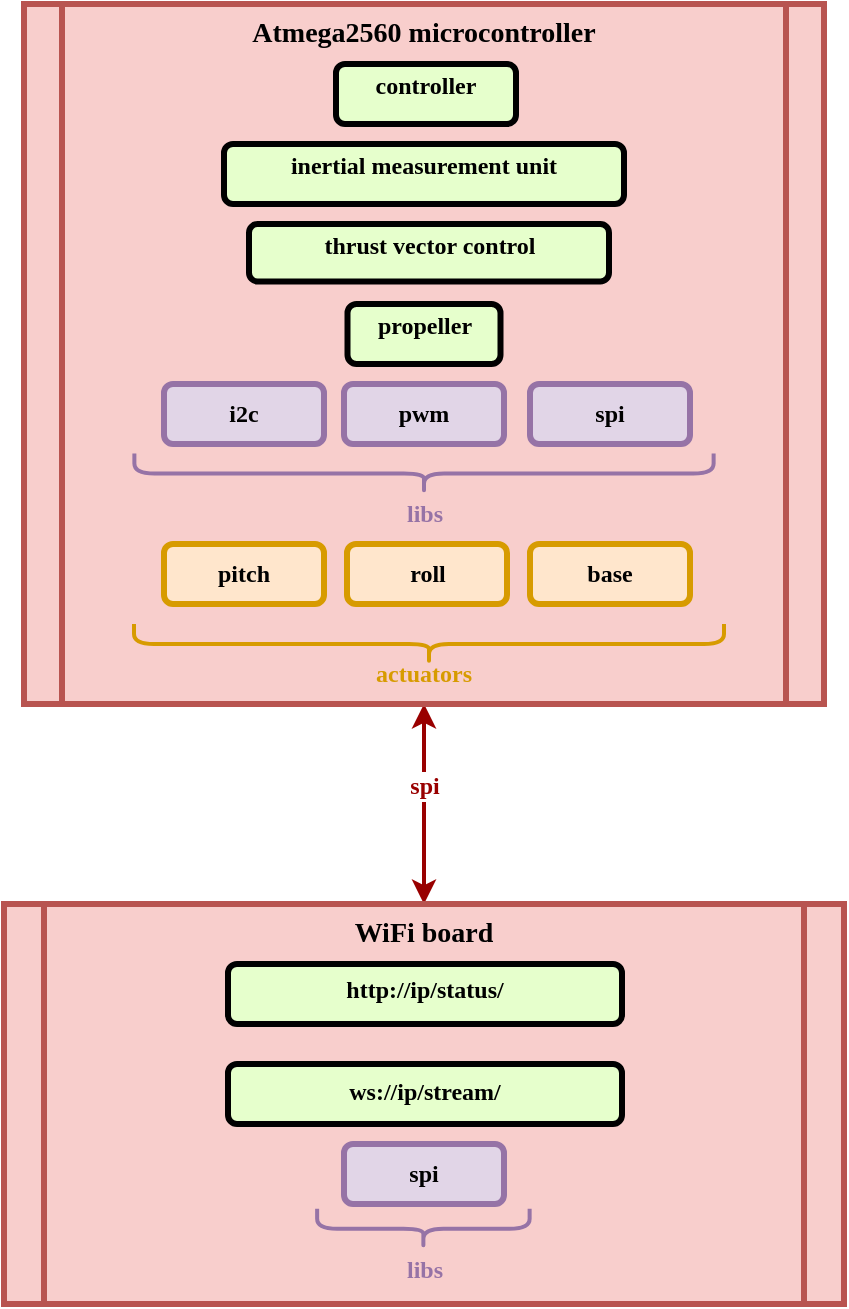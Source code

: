 <mxfile version="20.7.2" type="github">
  <diagram name="Page-1" id="c7558073-3199-34d8-9f00-42111426c3f3">
    <mxGraphModel dx="880" dy="478" grid="1" gridSize="10" guides="1" tooltips="1" connect="1" arrows="1" fold="1" page="1" pageScale="1" pageWidth="826" pageHeight="1169" background="none" math="0" shadow="0">
      <root>
        <mxCell id="0" />
        <mxCell id="1" parent="0" />
        <mxCell id="88" value="" style="edgeStyle=elbowEdgeStyle;elbow=horizontal;strokeColor=#990000;strokeWidth=2;startArrow=classic;startFill=1;endArrow=classic;endFill=1;entryX=0.5;entryY=0;entryDx=0;entryDy=0;exitX=0.5;exitY=1;exitDx=0;exitDy=0;" parent="1" source="qDI1Qx--c8H5x65NJ5Sx-105" target="hRFAbsjcRLbfjvgZ6pab-96" edge="1">
          <mxGeometry width="100" height="100" relative="1" as="geometry">
            <mxPoint x="410" y="430" as="sourcePoint" />
            <mxPoint x="410" y="530" as="targetPoint" />
            <Array as="points">
              <mxPoint x="412" y="460" />
              <mxPoint x="816" y="530" />
              <mxPoint x="818" y="480" />
              <mxPoint x="816" y="440" />
              <mxPoint x="816" y="490" />
              <mxPoint x="797" y="480" />
            </Array>
          </mxGeometry>
        </mxCell>
        <mxCell id="qDI1Qx--c8H5x65NJ5Sx-117" value="spi" style="edgeLabel;html=1;align=center;verticalAlign=middle;resizable=0;points=[];fontFamily=Roboto Mono;fontColor=#990000;fontStyle=1;fontSize=12;" parent="88" vertex="1" connectable="0">
          <mxGeometry x="-0.277" y="-1" relative="1" as="geometry">
            <mxPoint x="1" y="5" as="offset" />
          </mxGeometry>
        </mxCell>
        <mxCell id="koFQHZJ2Hu2gIqDtlJuo-88" value="" style="group" parent="1" vertex="1" connectable="0">
          <mxGeometry x="202" y="530" width="420" height="200" as="geometry" />
        </mxCell>
        <mxCell id="hRFAbsjcRLbfjvgZ6pab-96" value="WiFi board" style="shape=process;whiteSpace=wrap;align=center;verticalAlign=top;size=0.048;fontStyle=1;strokeWidth=3;fillColor=#f8cecc;fontFamily=Roboto Mono;fontSource=https%3A%2F%2Ffonts.googleapis.com%2Fcss%3Ffamily%3DRoboto%2BMono;strokeColor=#b85450;fontSize=14;" parent="koFQHZJ2Hu2gIqDtlJuo-88" vertex="1">
          <mxGeometry width="420" height="200" as="geometry" />
        </mxCell>
        <mxCell id="qDI1Qx--c8H5x65NJ5Sx-124" value="&lt;p style=&quot;line-height: 20%;&quot;&gt;http://ip/status/&lt;/p&gt;" style="verticalAlign=middle;align=center;overflow=fill;fontSize=12;fontFamily=Roboto Mono;html=1;rounded=1;fontStyle=1;strokeWidth=3;fillColor=#E6FFCC;fontSource=https%3A%2F%2Ffonts.googleapis.com%2Fcss%3Ffamily%3DRoboto%2BMono;" parent="koFQHZJ2Hu2gIqDtlJuo-88" vertex="1">
          <mxGeometry x="112" y="30" width="197" height="30" as="geometry" />
        </mxCell>
        <mxCell id="qDI1Qx--c8H5x65NJ5Sx-125" value="&lt;p style=&quot;line-height: 40%;&quot;&gt;ws://ip/stream/&lt;/p&gt;" style="verticalAlign=middle;align=center;overflow=fill;fontSize=12;fontFamily=Roboto Mono;html=1;rounded=1;fontStyle=1;strokeWidth=3;fillColor=#E6FFCC;fontSource=https%3A%2F%2Ffonts.googleapis.com%2Fcss%3Ffamily%3DRoboto%2BMono;" parent="koFQHZJ2Hu2gIqDtlJuo-88" vertex="1">
          <mxGeometry x="112" y="80" width="197" height="30" as="geometry" />
        </mxCell>
        <mxCell id="qDI1Qx--c8H5x65NJ5Sx-126" value="spi" style="whiteSpace=wrap;align=center;verticalAlign=middle;fontStyle=1;strokeWidth=3;fillColor=#e1d5e7;fontFamily=Roboto Mono;fontSource=https%3A%2F%2Ffonts.googleapis.com%2Fcss%3Ffamily%3DRoboto%2BMono;rounded=1;strokeColor=#9673a6;" parent="koFQHZJ2Hu2gIqDtlJuo-88" vertex="1">
          <mxGeometry x="170" y="120" width="80" height="30" as="geometry" />
        </mxCell>
        <mxCell id="qDI1Qx--c8H5x65NJ5Sx-127" value="" style="shape=curlyBracket;whiteSpace=wrap;html=1;rounded=1;flipH=1;labelPosition=right;verticalLabelPosition=middle;align=left;verticalAlign=middle;rotation=90;strokeWidth=2;fillColor=#e1d5e7;strokeColor=#9673A6;" parent="koFQHZJ2Hu2gIqDtlJuo-88" vertex="1">
          <mxGeometry x="199.69" y="109.19" width="20" height="106.25" as="geometry" />
        </mxCell>
        <mxCell id="qDI1Qx--c8H5x65NJ5Sx-128" value="&lt;font color=&quot;#9673A6&quot;&gt;libs&lt;/font&gt;" style="text;html=1;strokeColor=none;fillColor=none;align=center;verticalAlign=middle;whiteSpace=wrap;rounded=0;strokeWidth=2;fontFamily=Roboto Mono;fontSource=https%3A%2F%2Ffonts.googleapis.com%2Fcss%3Ffamily%3DRoboto%2BMono;fontStyle=1;fontColor=#D79B00;" parent="koFQHZJ2Hu2gIqDtlJuo-88" vertex="1">
          <mxGeometry x="181" y="167.5" width="59" height="30" as="geometry" />
        </mxCell>
        <mxCell id="koFQHZJ2Hu2gIqDtlJuo-89" value="" style="group" parent="1" vertex="1" connectable="0">
          <mxGeometry x="212" y="80" width="400" height="350" as="geometry" />
        </mxCell>
        <mxCell id="5" value="Atmega2560 microcontroller" style="shape=process;whiteSpace=wrap;align=center;verticalAlign=top;size=0.048;fontStyle=1;strokeWidth=3;fillColor=#f8cecc;fontFamily=Roboto Mono;fontSource=https%3A%2F%2Ffonts.googleapis.com%2Fcss%3Ffamily%3DRoboto%2BMono;fontSize=14;strokeColor=#b85450;" parent="koFQHZJ2Hu2gIqDtlJuo-89" vertex="1">
          <mxGeometry width="400" height="350" as="geometry" />
        </mxCell>
        <mxCell id="2" value="&lt;p style=&quot;margin: 4px 0px 0px; text-align: center;&quot;&gt;&lt;strong&gt;propeller&lt;br&gt;&lt;/strong&gt;&lt;/p&gt;" style="verticalAlign=middle;align=center;overflow=fill;fontSize=12;fontFamily=Roboto Mono;html=1;rounded=1;fontStyle=1;strokeWidth=3;fillColor=#E6FFCC;fontSource=https%3A%2F%2Ffonts.googleapis.com%2Fcss%3Ffamily%3DRoboto%2BMono;" parent="koFQHZJ2Hu2gIqDtlJuo-89" vertex="1">
          <mxGeometry x="161.75" y="150" width="76.5" height="30" as="geometry" />
        </mxCell>
        <mxCell id="3" value="pitch" style="whiteSpace=wrap;align=center;verticalAlign=middle;fontStyle=1;strokeWidth=3;fillColor=#ffe6cc;fontFamily=Roboto Mono;fontSource=https%3A%2F%2Ffonts.googleapis.com%2Fcss%3Ffamily%3DRoboto%2BMono;strokeColor=#d79b00;rounded=1;" parent="koFQHZJ2Hu2gIqDtlJuo-89" vertex="1">
          <mxGeometry x="70" y="270" width="80" height="30" as="geometry" />
        </mxCell>
        <mxCell id="7" value="&lt;p style=&quot;margin: 4px 0px 0px; text-align: center;&quot;&gt;&lt;strong&gt;thrust vector control&lt;/strong&gt;&lt;/p&gt;" style="verticalAlign=middle;align=center;overflow=fill;fontSize=12;fontFamily=Roboto Mono;html=1;rounded=1;fontStyle=1;strokeWidth=3;fillColor=#E6FFCC;fontSource=https%3A%2F%2Ffonts.googleapis.com%2Fcss%3Ffamily%3DRoboto%2BMono;" parent="koFQHZJ2Hu2gIqDtlJuo-89" vertex="1">
          <mxGeometry x="112.5" y="110" width="180" height="28.75" as="geometry" />
        </mxCell>
        <mxCell id="8" value="&lt;p style=&quot;margin: 4px 0px 0px; text-align: center;&quot;&gt;&lt;strong&gt;inertial measurement unit&lt;br&gt;&lt;/strong&gt;&lt;/p&gt;" style="verticalAlign=middle;align=center;overflow=fill;fontSize=12;fontFamily=Roboto Mono;html=1;rounded=1;fontStyle=1;strokeWidth=3;fillColor=#E6FFCC;fontSource=https%3A%2F%2Ffonts.googleapis.com%2Fcss%3Ffamily%3DRoboto%2BMono;" parent="koFQHZJ2Hu2gIqDtlJuo-89" vertex="1">
          <mxGeometry x="100" y="70" width="200" height="30" as="geometry" />
        </mxCell>
        <mxCell id="qDI1Qx--c8H5x65NJ5Sx-96" value="&lt;p style=&quot;margin: 4px 0px 0px; text-align: center;&quot;&gt;&lt;strong&gt;controller&lt;br&gt;&lt;/strong&gt;&lt;/p&gt;" style="verticalAlign=middle;align=center;overflow=fill;fontSize=12;fontFamily=Roboto Mono;html=1;rounded=1;fontStyle=1;strokeWidth=3;fillColor=#E6FFCC;fontSource=https%3A%2F%2Ffonts.googleapis.com%2Fcss%3Ffamily%3DRoboto%2BMono;" parent="koFQHZJ2Hu2gIqDtlJuo-89" vertex="1">
          <mxGeometry x="156" y="30" width="90" height="30" as="geometry" />
        </mxCell>
        <mxCell id="qDI1Qx--c8H5x65NJ5Sx-97" value="roll" style="whiteSpace=wrap;align=center;verticalAlign=middle;fontStyle=1;strokeWidth=3;fillColor=#ffe6cc;fontFamily=Roboto Mono;fontSource=https%3A%2F%2Ffonts.googleapis.com%2Fcss%3Ffamily%3DRoboto%2BMono;strokeColor=#d79b00;rounded=1;" parent="koFQHZJ2Hu2gIqDtlJuo-89" vertex="1">
          <mxGeometry x="161.5" y="270" width="80" height="30" as="geometry" />
        </mxCell>
        <mxCell id="qDI1Qx--c8H5x65NJ5Sx-98" value="base" style="whiteSpace=wrap;align=center;verticalAlign=middle;fontStyle=1;strokeWidth=3;fillColor=#ffe6cc;fontFamily=Roboto Mono;fontSource=https%3A%2F%2Ffonts.googleapis.com%2Fcss%3Ffamily%3DRoboto%2BMono;strokeColor=#D79B00;rounded=1;" parent="koFQHZJ2Hu2gIqDtlJuo-89" vertex="1">
          <mxGeometry x="253" y="270" width="80" height="30" as="geometry" />
        </mxCell>
        <mxCell id="qDI1Qx--c8H5x65NJ5Sx-104" value="" style="shape=curlyBracket;whiteSpace=wrap;html=1;rounded=1;flipH=1;labelPosition=right;verticalLabelPosition=middle;align=left;verticalAlign=middle;rotation=90;strokeWidth=2;fillColor=#ffe6cc;strokeColor=#d79b00;" parent="koFQHZJ2Hu2gIqDtlJuo-89" vertex="1">
          <mxGeometry x="192.5" y="172.5" width="20" height="295" as="geometry" />
        </mxCell>
        <mxCell id="qDI1Qx--c8H5x65NJ5Sx-105" value="actuators" style="text;html=1;strokeColor=none;fillColor=none;align=center;verticalAlign=middle;whiteSpace=wrap;rounded=0;strokeWidth=2;fontFamily=Roboto Mono;fontSource=https%3A%2F%2Ffonts.googleapis.com%2Fcss%3Ffamily%3DRoboto%2BMono;fontStyle=1;fontColor=#D79B00;" parent="koFQHZJ2Hu2gIqDtlJuo-89" vertex="1">
          <mxGeometry x="170" y="320" width="60" height="30" as="geometry" />
        </mxCell>
        <mxCell id="qDI1Qx--c8H5x65NJ5Sx-110" value="pwm" style="whiteSpace=wrap;align=center;verticalAlign=middle;fontStyle=1;strokeWidth=3;fillColor=#e1d5e7;fontFamily=Roboto Mono;fontSource=https%3A%2F%2Ffonts.googleapis.com%2Fcss%3Ffamily%3DRoboto%2BMono;rounded=1;strokeColor=#9673a6;" parent="koFQHZJ2Hu2gIqDtlJuo-89" vertex="1">
          <mxGeometry x="160" y="190" width="80" height="30" as="geometry" />
        </mxCell>
        <mxCell id="qDI1Qx--c8H5x65NJ5Sx-111" value="i2c" style="whiteSpace=wrap;align=center;verticalAlign=middle;fontStyle=1;strokeWidth=3;fillColor=#e1d5e7;fontFamily=Roboto Mono;fontSource=https%3A%2F%2Ffonts.googleapis.com%2Fcss%3Ffamily%3DRoboto%2BMono;rounded=1;strokeColor=#9673a6;" parent="koFQHZJ2Hu2gIqDtlJuo-89" vertex="1">
          <mxGeometry x="70" y="190" width="80" height="30" as="geometry" />
        </mxCell>
        <mxCell id="qDI1Qx--c8H5x65NJ5Sx-114" value="spi" style="whiteSpace=wrap;align=center;verticalAlign=middle;fontStyle=1;strokeWidth=3;fillColor=#e1d5e7;fontFamily=Roboto Mono;fontSource=https%3A%2F%2Ffonts.googleapis.com%2Fcss%3Ffamily%3DRoboto%2BMono;rounded=1;strokeColor=#9673a6;" parent="koFQHZJ2Hu2gIqDtlJuo-89" vertex="1">
          <mxGeometry x="253" y="190" width="80" height="30" as="geometry" />
        </mxCell>
        <mxCell id="qDI1Qx--c8H5x65NJ5Sx-115" value="" style="shape=curlyBracket;whiteSpace=wrap;html=1;rounded=1;flipH=1;labelPosition=right;verticalLabelPosition=middle;align=left;verticalAlign=middle;rotation=90;strokeWidth=2;fillColor=#e1d5e7;strokeColor=#9673A6;" parent="koFQHZJ2Hu2gIqDtlJuo-89" vertex="1">
          <mxGeometry x="190" y="90" width="20" height="289.62" as="geometry" />
        </mxCell>
        <mxCell id="qDI1Qx--c8H5x65NJ5Sx-116" value="&lt;font color=&quot;#9673A6&quot;&gt;libs&lt;/font&gt;" style="text;html=1;strokeColor=none;fillColor=none;align=center;verticalAlign=middle;whiteSpace=wrap;rounded=0;strokeWidth=2;fontFamily=Roboto Mono;fontSource=https%3A%2F%2Ffonts.googleapis.com%2Fcss%3Ffamily%3DRoboto%2BMono;fontStyle=1;fontColor=#D79B00;" parent="koFQHZJ2Hu2gIqDtlJuo-89" vertex="1">
          <mxGeometry x="170.5" y="240" width="59" height="30" as="geometry" />
        </mxCell>
      </root>
    </mxGraphModel>
  </diagram>
</mxfile>
